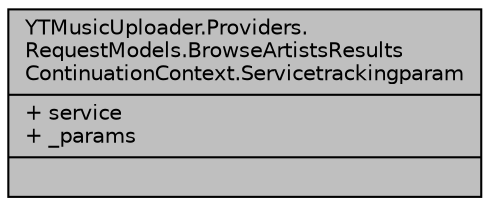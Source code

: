 digraph "YTMusicUploader.Providers.RequestModels.BrowseArtistsResultsContinuationContext.Servicetrackingparam"
{
 // LATEX_PDF_SIZE
  edge [fontname="Helvetica",fontsize="10",labelfontname="Helvetica",labelfontsize="10"];
  node [fontname="Helvetica",fontsize="10",shape=record];
  Node1 [label="{YTMusicUploader.Providers.\lRequestModels.BrowseArtistsResults\lContinuationContext.Servicetrackingparam\n|+ service\l+ _params\l|}",height=0.2,width=0.4,color="black", fillcolor="grey75", style="filled", fontcolor="black",tooltip=" "];
}
